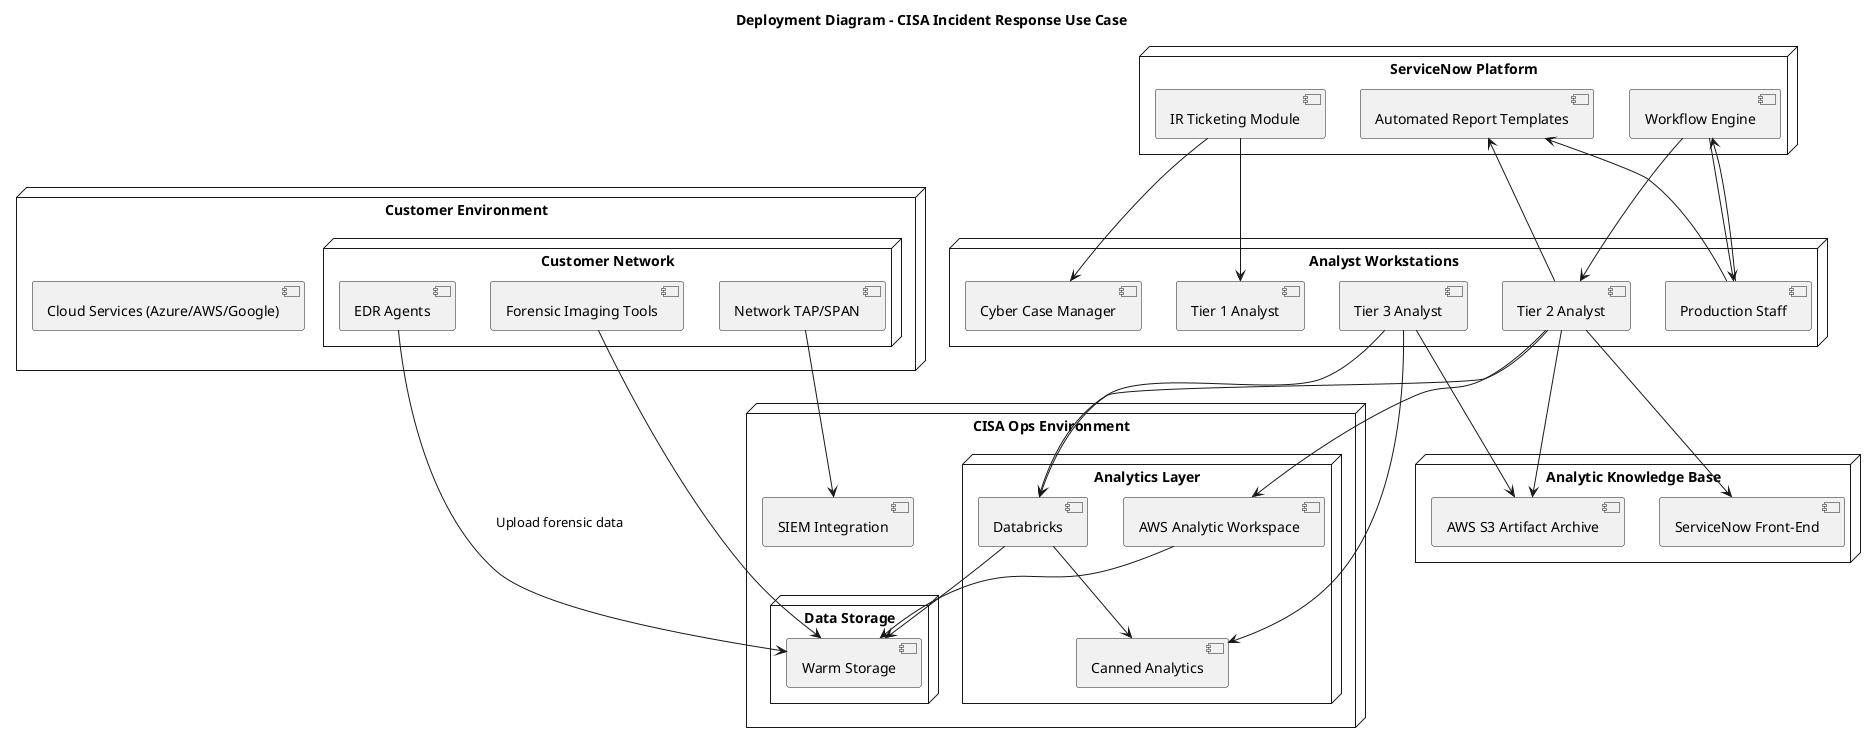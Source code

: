 @startuml
	title Deployment Diagram - CISA Incident Response Use Case
	
	node "Customer Environment" {
	  node "Customer Network" {
	    [EDR Agents]
	    [Forensic Imaging Tools]
	    [Network TAP/SPAN]
	  }
	
	  [Cloud Services (Azure/AWS/Google)] as Cloud
	}
	
	node "ServiceNow Platform" {
	  [IR Ticketing Module]
	  [Workflow Engine]
	  [Automated Report Templates]
	}
	
	node "CISA Ops Environment" {
	  node "Data Storage" {
	    [Warm Storage]
	  }
	
	  node "Analytics Layer" {
	    [Databricks]
	    [AWS Analytic Workspace]
	    [Canned Analytics]
	  }
	
	  [SIEM Integration]
	}
	
	node "Analyst Workstations" {
	  [Tier 1 Analyst]
	  [Tier 2 Analyst]
	  [Tier 3 Analyst]
	  [Cyber Case Manager]
	  [Production Staff]
	}
	
	node "Analytic Knowledge Base" {
	  [ServiceNow Front-End]
	  [AWS S3 Artifact Archive]
	}
	
	' Connections and Deployments
	[EDR Agents] --> [Warm Storage] : Upload forensic data
	[Forensic Imaging Tools] --> [Warm Storage]
	[Network TAP/SPAN] --> [SIEM Integration]
	
	[IR Ticketing Module] --> [Tier 1 Analyst]
	[IR Ticketing Module] --> [Cyber Case Manager]
	[Workflow Engine] --> [Tier 2 Analyst]
	[Workflow Engine] --> [Production Staff]
	
	[Tier 2 Analyst] --> [Databricks]
	[Tier 2 Analyst] --> [AWS Analytic Workspace]
	[Tier 2 Analyst] --> [ServiceNow Front-End]
	[Tier 2 Analyst] --> [Automated Report Templates]
	
	[Tier 3 Analyst] --> [Databricks]
	[Tier 3 Analyst] --> [Canned Analytics]
	
	[Production Staff] --> [Workflow Engine]
	[Production Staff] --> [Automated Report Templates]
	
	[Databricks] --> [Canned Analytics]
	[Databricks] --> [Warm Storage]
	[AWS Analytic Workspace] --> [Warm Storage]
	
	[Tier 2 Analyst] --> [AWS S3 Artifact Archive]
	[Tier 3 Analyst] --> [AWS S3 Artifact Archive]

@enduml

